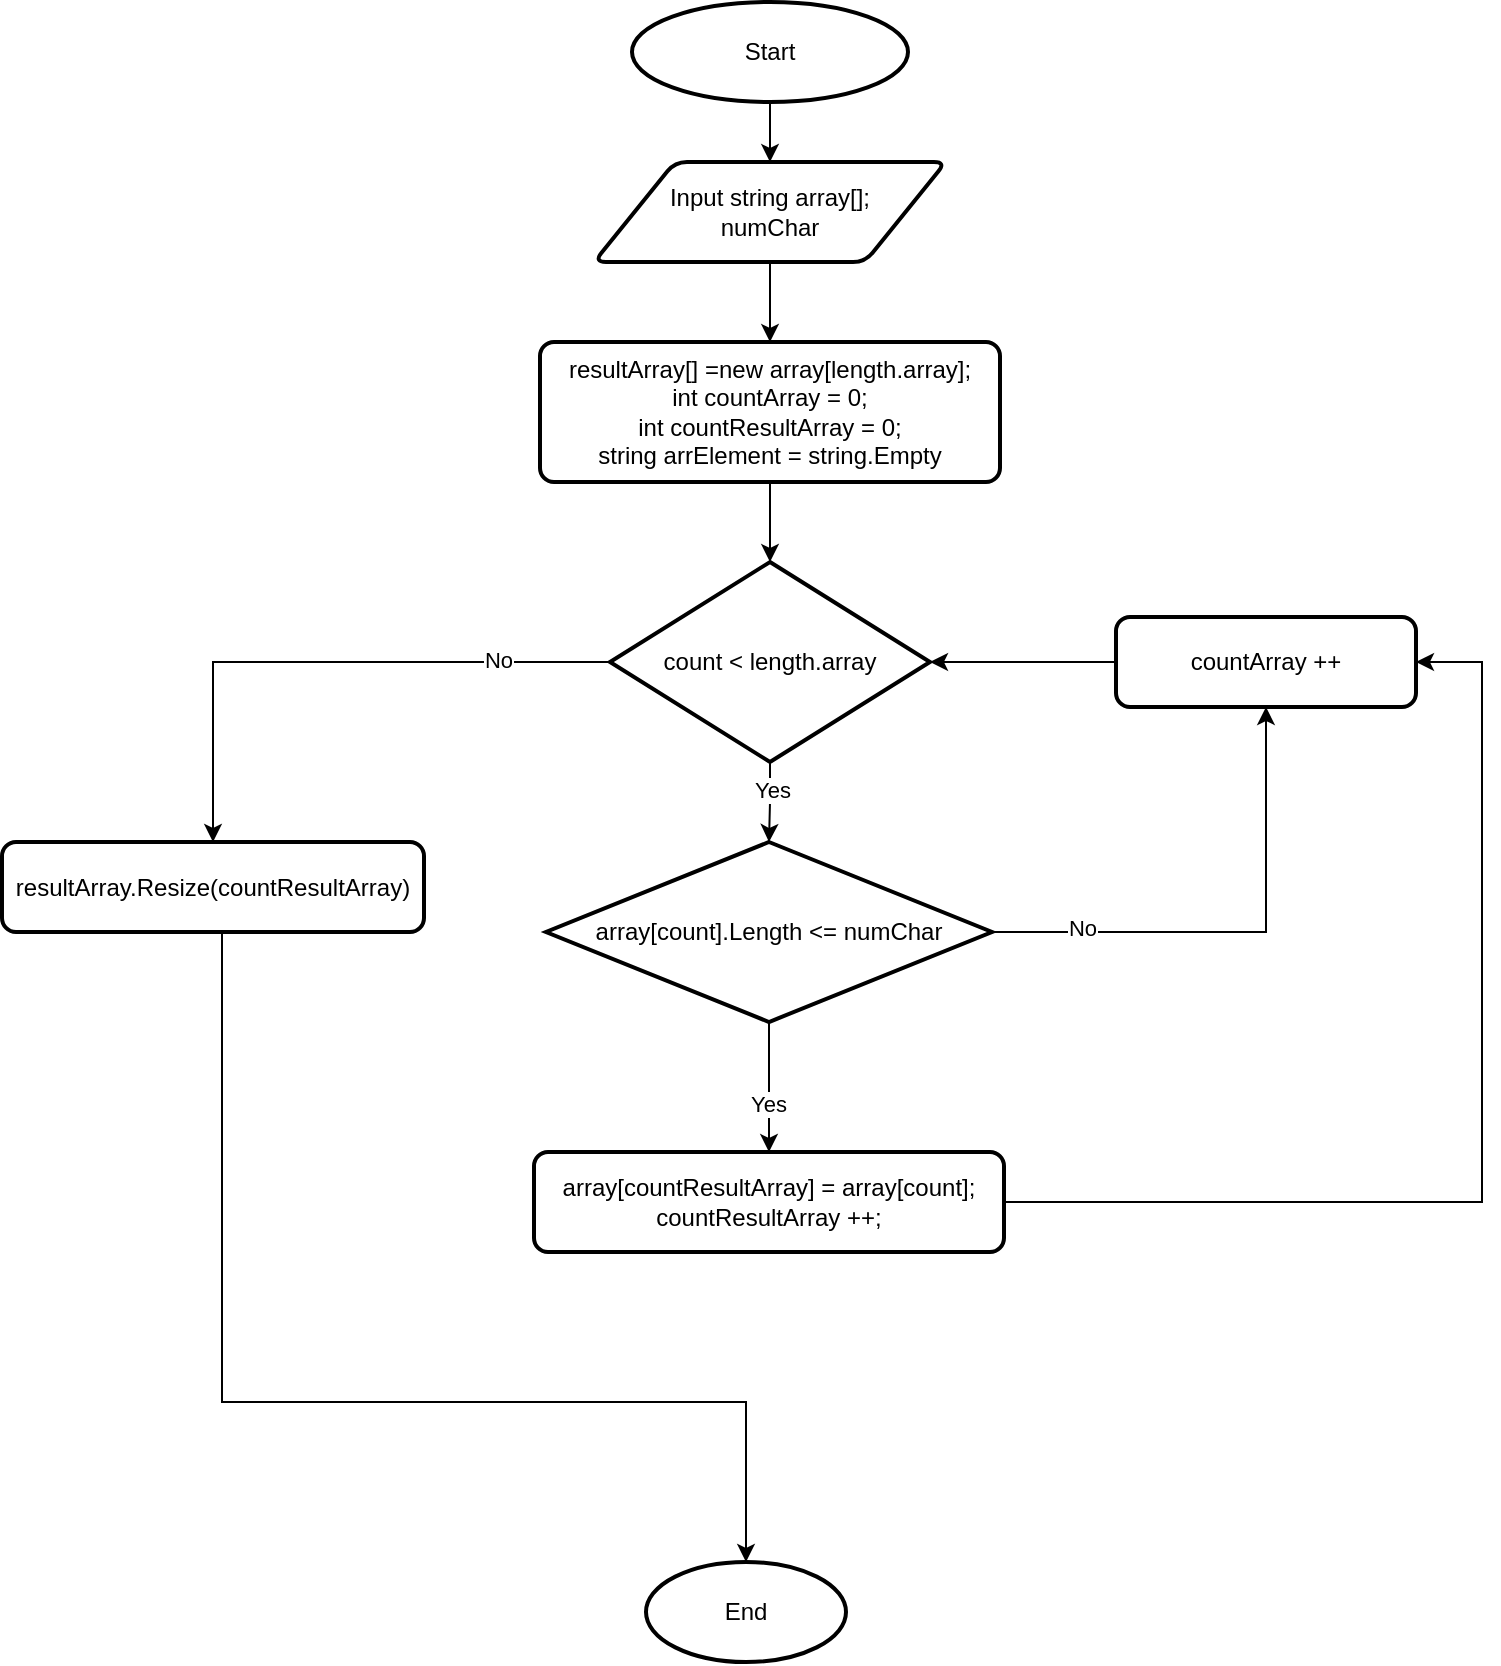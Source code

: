 <mxfile version="20.8.23" type="device"><diagram id="C5RBs43oDa-KdzZeNtuy" name="Page-1"><mxGraphModel dx="1179" dy="764" grid="1" gridSize="10" guides="1" tooltips="1" connect="1" arrows="1" fold="1" page="1" pageScale="1" pageWidth="827" pageHeight="1169" math="0" shadow="0"><root><mxCell id="WIyWlLk6GJQsqaUBKTNV-0"/><mxCell id="WIyWlLk6GJQsqaUBKTNV-1" parent="WIyWlLk6GJQsqaUBKTNV-0"/><mxCell id="DXekR4jqogwLYcmVDvV1-25" style="edgeStyle=orthogonalEdgeStyle;rounded=0;orthogonalLoop=1;jettySize=auto;html=1;entryX=0.5;entryY=0;entryDx=0;entryDy=0;" edge="1" parent="WIyWlLk6GJQsqaUBKTNV-1" source="DXekR4jqogwLYcmVDvV1-0" target="DXekR4jqogwLYcmVDvV1-2"><mxGeometry relative="1" as="geometry"/></mxCell><mxCell id="DXekR4jqogwLYcmVDvV1-0" value="Start" style="strokeWidth=2;html=1;shape=mxgraph.flowchart.start_1;whiteSpace=wrap;" vertex="1" parent="WIyWlLk6GJQsqaUBKTNV-1"><mxGeometry x="345" y="10" width="138" height="50" as="geometry"/></mxCell><mxCell id="DXekR4jqogwLYcmVDvV1-1" value="End" style="strokeWidth=2;html=1;shape=mxgraph.flowchart.start_1;whiteSpace=wrap;" vertex="1" parent="WIyWlLk6GJQsqaUBKTNV-1"><mxGeometry x="352" y="790" width="100" height="50" as="geometry"/></mxCell><mxCell id="DXekR4jqogwLYcmVDvV1-26" style="edgeStyle=orthogonalEdgeStyle;rounded=0;orthogonalLoop=1;jettySize=auto;html=1;entryX=0.5;entryY=0;entryDx=0;entryDy=0;" edge="1" parent="WIyWlLk6GJQsqaUBKTNV-1" source="DXekR4jqogwLYcmVDvV1-2" target="DXekR4jqogwLYcmVDvV1-5"><mxGeometry relative="1" as="geometry"/></mxCell><mxCell id="DXekR4jqogwLYcmVDvV1-2" value="Input string array[];&lt;br&gt;numChar" style="shape=parallelogram;html=1;strokeWidth=2;perimeter=parallelogramPerimeter;whiteSpace=wrap;rounded=1;arcSize=12;size=0.23;" vertex="1" parent="WIyWlLk6GJQsqaUBKTNV-1"><mxGeometry x="326" y="90" width="176" height="50" as="geometry"/></mxCell><mxCell id="DXekR4jqogwLYcmVDvV1-15" style="edgeStyle=orthogonalEdgeStyle;rounded=0;orthogonalLoop=1;jettySize=auto;html=1;entryX=0.5;entryY=0;entryDx=0;entryDy=0;" edge="1" parent="WIyWlLk6GJQsqaUBKTNV-1" source="DXekR4jqogwLYcmVDvV1-3" target="DXekR4jqogwLYcmVDvV1-16"><mxGeometry relative="1" as="geometry"><mxPoint x="220.0" y="340" as="targetPoint"/></mxGeometry></mxCell><mxCell id="DXekR4jqogwLYcmVDvV1-23" value="No" style="edgeLabel;html=1;align=center;verticalAlign=middle;resizable=0;points=[];" vertex="1" connectable="0" parent="DXekR4jqogwLYcmVDvV1-15"><mxGeometry x="-0.607" y="-1" relative="1" as="geometry"><mxPoint as="offset"/></mxGeometry></mxCell><mxCell id="DXekR4jqogwLYcmVDvV1-28" value="" style="edgeStyle=orthogonalEdgeStyle;rounded=0;orthogonalLoop=1;jettySize=auto;html=1;" edge="1" parent="WIyWlLk6GJQsqaUBKTNV-1" source="DXekR4jqogwLYcmVDvV1-3" target="DXekR4jqogwLYcmVDvV1-7"><mxGeometry relative="1" as="geometry"/></mxCell><mxCell id="DXekR4jqogwLYcmVDvV1-32" value="Yes" style="edgeLabel;html=1;align=center;verticalAlign=middle;resizable=0;points=[];" vertex="1" connectable="0" parent="DXekR4jqogwLYcmVDvV1-28"><mxGeometry x="-0.304" y="1" relative="1" as="geometry"><mxPoint as="offset"/></mxGeometry></mxCell><mxCell id="DXekR4jqogwLYcmVDvV1-3" value="count &amp;lt; length.array" style="strokeWidth=2;html=1;shape=mxgraph.flowchart.decision;whiteSpace=wrap;" vertex="1" parent="WIyWlLk6GJQsqaUBKTNV-1"><mxGeometry x="334" y="290" width="160" height="100" as="geometry"/></mxCell><mxCell id="DXekR4jqogwLYcmVDvV1-27" value="" style="edgeStyle=orthogonalEdgeStyle;rounded=0;orthogonalLoop=1;jettySize=auto;html=1;" edge="1" parent="WIyWlLk6GJQsqaUBKTNV-1" source="DXekR4jqogwLYcmVDvV1-5" target="DXekR4jqogwLYcmVDvV1-3"><mxGeometry relative="1" as="geometry"/></mxCell><mxCell id="DXekR4jqogwLYcmVDvV1-5" value="resultArray[] =new array[length.array];&lt;br&gt;int countArray = 0;&lt;br&gt;int countResultArray&amp;nbsp;= 0;&lt;br&gt;string&amp;nbsp;arrElement&amp;nbsp;&lt;span style=&quot;background-color: initial;&quot;&gt;= string.Empty&lt;/span&gt;" style="rounded=1;whiteSpace=wrap;html=1;absoluteArcSize=1;arcSize=14;strokeWidth=2;" vertex="1" parent="WIyWlLk6GJQsqaUBKTNV-1"><mxGeometry x="299" y="180" width="230" height="70" as="geometry"/></mxCell><mxCell id="DXekR4jqogwLYcmVDvV1-29" value="" style="edgeStyle=orthogonalEdgeStyle;rounded=0;orthogonalLoop=1;jettySize=auto;html=1;" edge="1" parent="WIyWlLk6GJQsqaUBKTNV-1" source="DXekR4jqogwLYcmVDvV1-7" target="DXekR4jqogwLYcmVDvV1-8"><mxGeometry relative="1" as="geometry"/></mxCell><mxCell id="DXekR4jqogwLYcmVDvV1-33" value="Yes" style="edgeLabel;html=1;align=center;verticalAlign=middle;resizable=0;points=[];" vertex="1" connectable="0" parent="DXekR4jqogwLYcmVDvV1-29"><mxGeometry x="0.244" y="-1" relative="1" as="geometry"><mxPoint as="offset"/></mxGeometry></mxCell><mxCell id="DXekR4jqogwLYcmVDvV1-35" style="edgeStyle=orthogonalEdgeStyle;rounded=0;orthogonalLoop=1;jettySize=auto;html=1;entryX=0.5;entryY=1;entryDx=0;entryDy=0;" edge="1" parent="WIyWlLk6GJQsqaUBKTNV-1" source="DXekR4jqogwLYcmVDvV1-7" target="DXekR4jqogwLYcmVDvV1-14"><mxGeometry relative="1" as="geometry"><Array as="points"><mxPoint x="662" y="475"/></Array></mxGeometry></mxCell><mxCell id="DXekR4jqogwLYcmVDvV1-36" value="No" style="edgeLabel;html=1;align=center;verticalAlign=middle;resizable=0;points=[];" vertex="1" connectable="0" parent="DXekR4jqogwLYcmVDvV1-35"><mxGeometry x="-0.645" y="2" relative="1" as="geometry"><mxPoint as="offset"/></mxGeometry></mxCell><mxCell id="DXekR4jqogwLYcmVDvV1-7" value="array[count].Length &amp;lt;= numChar" style="strokeWidth=2;html=1;shape=mxgraph.flowchart.decision;whiteSpace=wrap;" vertex="1" parent="WIyWlLk6GJQsqaUBKTNV-1"><mxGeometry x="302" y="430" width="223" height="90" as="geometry"/></mxCell><mxCell id="DXekR4jqogwLYcmVDvV1-30" style="edgeStyle=orthogonalEdgeStyle;rounded=0;orthogonalLoop=1;jettySize=auto;html=1;entryX=1;entryY=0.5;entryDx=0;entryDy=0;" edge="1" parent="WIyWlLk6GJQsqaUBKTNV-1" source="DXekR4jqogwLYcmVDvV1-8" target="DXekR4jqogwLYcmVDvV1-14"><mxGeometry relative="1" as="geometry"><mxPoint x="770" y="350" as="targetPoint"/><Array as="points"><mxPoint x="770" y="610"/><mxPoint x="770" y="340"/></Array></mxGeometry></mxCell><mxCell id="DXekR4jqogwLYcmVDvV1-8" value="array[countResultArray] = array[count]&lt;span style=&quot;background-color: initial;&quot;&gt;;&lt;/span&gt;&lt;br&gt;countResultArray ++;" style="rounded=1;whiteSpace=wrap;html=1;absoluteArcSize=1;arcSize=14;strokeWidth=2;" vertex="1" parent="WIyWlLk6GJQsqaUBKTNV-1"><mxGeometry x="296" y="585" width="235" height="50" as="geometry"/></mxCell><mxCell id="DXekR4jqogwLYcmVDvV1-31" style="edgeStyle=orthogonalEdgeStyle;rounded=0;orthogonalLoop=1;jettySize=auto;html=1;exitX=0;exitY=0.5;exitDx=0;exitDy=0;entryX=1;entryY=0.5;entryDx=0;entryDy=0;entryPerimeter=0;" edge="1" parent="WIyWlLk6GJQsqaUBKTNV-1" source="DXekR4jqogwLYcmVDvV1-14" target="DXekR4jqogwLYcmVDvV1-3"><mxGeometry relative="1" as="geometry"/></mxCell><mxCell id="DXekR4jqogwLYcmVDvV1-14" value="countArray ++" style="rounded=1;whiteSpace=wrap;html=1;absoluteArcSize=1;arcSize=14;strokeWidth=2;" vertex="1" parent="WIyWlLk6GJQsqaUBKTNV-1"><mxGeometry x="587" y="317.5" width="150" height="45" as="geometry"/></mxCell><mxCell id="DXekR4jqogwLYcmVDvV1-17" style="edgeStyle=orthogonalEdgeStyle;rounded=0;orthogonalLoop=1;jettySize=auto;html=1;entryX=0.5;entryY=0;entryDx=0;entryDy=0;entryPerimeter=0;" edge="1" parent="WIyWlLk6GJQsqaUBKTNV-1" source="DXekR4jqogwLYcmVDvV1-16" target="DXekR4jqogwLYcmVDvV1-1"><mxGeometry relative="1" as="geometry"><Array as="points"><mxPoint x="140" y="710"/><mxPoint x="402" y="710"/></Array></mxGeometry></mxCell><mxCell id="DXekR4jqogwLYcmVDvV1-16" value="resultArray.Resize(countResultArray)" style="rounded=1;whiteSpace=wrap;html=1;absoluteArcSize=1;arcSize=14;strokeWidth=2;" vertex="1" parent="WIyWlLk6GJQsqaUBKTNV-1"><mxGeometry x="30" y="430" width="211" height="45" as="geometry"/></mxCell></root></mxGraphModel></diagram></mxfile>